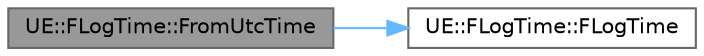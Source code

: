 digraph "UE::FLogTime::FromUtcTime"
{
 // INTERACTIVE_SVG=YES
 // LATEX_PDF_SIZE
  bgcolor="transparent";
  edge [fontname=Helvetica,fontsize=10,labelfontname=Helvetica,labelfontsize=10];
  node [fontname=Helvetica,fontsize=10,shape=box,height=0.2,width=0.4];
  rankdir="LR";
  Node1 [id="Node000001",label="UE::FLogTime::FromUtcTime",height=0.2,width=0.4,color="gray40", fillcolor="grey60", style="filled", fontcolor="black",tooltip=" "];
  Node1 -> Node2 [id="edge1_Node000001_Node000002",color="steelblue1",style="solid",tooltip=" "];
  Node2 [id="Node000002",label="UE::FLogTime::FLogTime",height=0.2,width=0.4,color="grey40", fillcolor="white", style="filled",URL="$d7/d8b/classUE_1_1FLogTime.html#a365c18cf9667569f41d8d3ab9708938a",tooltip=" "];
}
